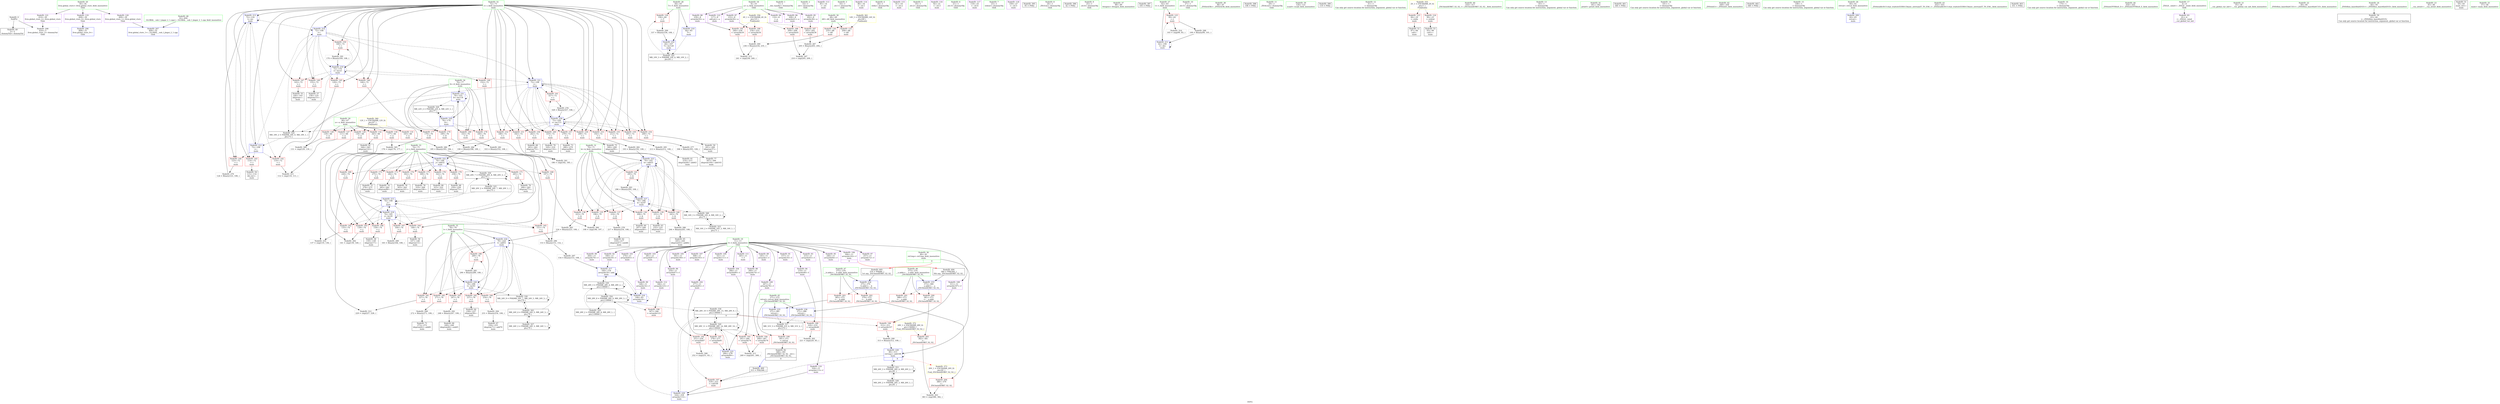 digraph "SVFG" {
	label="SVFG";

	Node0x563e8e8d1a20 [shape=record,color=grey,label="{NodeID: 0\nNullPtr}"];
	Node0x563e8e8d1a20 -> Node0x563e8e8f8bf0[style=solid];
	Node0x563e8e8d1a20 -> Node0x563e8e8fbfe0[style=solid];
	Node0x563e8e9230e0 [shape=record,color=yellow,style=double,label="{NodeID: 360\n12V_1 = ENCHI(MR_12V_0)\npts\{67 \}\nFun[main]}"];
	Node0x563e8e9230e0 -> Node0x563e8e8fdc60[style=dashed];
	Node0x563e8e9230e0 -> Node0x563e8e8fdd30[style=dashed];
	Node0x563e8e9230e0 -> Node0x563e8e8fde00[style=dashed];
	Node0x563e8e9230e0 -> Node0x563e8e8fded0[style=dashed];
	Node0x563e8e9230e0 -> Node0x563e8e8fdfa0[style=dashed];
	Node0x563e8e9230e0 -> Node0x563e8e8fe070[style=dashed];
	Node0x563e8e9079f0 [shape=record,color=grey,label="{NodeID: 277\n306 = Binary(305, 108, )\n}"];
	Node0x563e8e9079f0 -> Node0x563e8e8fa310[style=solid];
	Node0x563e8e8fb420 [shape=record,color=red,label="{NodeID: 194\n268\<--267\n\<--arrayidx78\nmain\n}"];
	Node0x563e8e8fb420 -> Node0x563e8e90acf0[style=solid];
	Node0x563e8e8f8700 [shape=record,color=purple,label="{NodeID: 111\n345\<--11\n\<--f\nmain\n}"];
	Node0x563e8e8f6910 [shape=record,color=green,label="{NodeID: 28\n64\<--65\nT\<--T_field_insensitive\nmain\n}"];
	Node0x563e8e8f6910 -> Node0x563e8e8fdb90[style=solid];
	Node0x563e8e8f6910 -> Node0x563e8e8fc1b0[style=solid];
	Node0x563e8e8f6910 -> Node0x563e8e905260[style=solid];
	Node0x563e8e90a3f0 [shape=record,color=grey,label="{NodeID: 305\n178 = cmp(176, 177, )\n}"];
	Node0x563e8e8fcb70 [shape=record,color=blue,label="{NodeID: 222\n74\<--190\nj\<--add32\nmain\n}"];
	Node0x563e8e8fcb70 -> Node0x563e8e8ffdb0[style=dashed];
	Node0x563e8e8fcb70 -> Node0x563e8e8ffe80[style=dashed];
	Node0x563e8e8fcb70 -> Node0x563e8e8fff50[style=dashed];
	Node0x563e8e8fcb70 -> Node0x563e8e900020[style=dashed];
	Node0x563e8e8fcb70 -> Node0x563e8e9000f0[style=dashed];
	Node0x563e8e8fcb70 -> Node0x563e8e9001c0[style=dashed];
	Node0x563e8e8fcb70 -> Node0x563e8e900290[style=dashed];
	Node0x563e8e8fcb70 -> Node0x563e8e900360[style=dashed];
	Node0x563e8e8fcb70 -> Node0x563e8e900430[style=dashed];
	Node0x563e8e8fcb70 -> Node0x563e8e8fcb70[style=dashed];
	Node0x563e8e8fcb70 -> Node0x563e8e920940[style=dashed];
	Node0x563e8e8fe620 [shape=record,color=red,label="{NodeID: 139\n231\<--70\n\<--k\nmain\n}"];
	Node0x563e8e8fe620 -> Node0x563e8e8f97b0[style=solid];
	Node0x563e8e8f9200 [shape=record,color=black,label="{NodeID: 56\n147\<--146\nidxprom13\<--\nmain\n}"];
	Node0x563e8e8ffce0 [shape=record,color=red,label="{NodeID: 167\n164\<--74\n\<--j\nmain\n}"];
	Node0x563e8e8ffce0 -> Node0x563e8e908bf0[style=solid];
	Node0x563e8e8fa8c0 [shape=record,color=purple,label="{NodeID: 84\n116\<--8\n\<--a\nmain\n}"];
	Node0x563e8e8d6910 [shape=record,color=green,label="{NodeID: 1\n7\<--1\n__dso_handle\<--dummyObj\nGlob }"];
	Node0x563e8e9231c0 [shape=record,color=yellow,style=double,label="{NodeID: 361\n14V_1 = ENCHI(MR_14V_0)\npts\{69 \}\nFun[main]}"];
	Node0x563e8e9231c0 -> Node0x563e8e8fe140[style=dashed];
	Node0x563e8e9231c0 -> Node0x563e8e8fe210[style=dashed];
	Node0x563e8e907b70 [shape=record,color=grey,label="{NodeID: 278\n217 = Binary(216, 108, )\n}"];
	Node0x563e8e907b70 -> Node0x563e8e8f96e0[style=solid];
	Node0x563e8e8fb4f0 [shape=record,color=red,label="{NodeID: 195\n278\<--277\n\<--arrayidx85\nmain\n}"];
	Node0x563e8e8fb4f0 -> Node0x563e8e8fcde0[style=solid];
	Node0x563e8e8f87d0 [shape=record,color=purple,label="{NodeID: 112\n346\<--11\narrayidx123\<--f\nmain\n}"];
	Node0x563e8e8f87d0 -> Node0x563e8e8fb760[style=solid];
	Node0x563e8e8f69e0 [shape=record,color=green,label="{NodeID: 29\n66\<--67\nn\<--n_field_insensitive\nmain\n}"];
	Node0x563e8e8f69e0 -> Node0x563e8e8fdc60[style=solid];
	Node0x563e8e8f69e0 -> Node0x563e8e8fdd30[style=solid];
	Node0x563e8e8f69e0 -> Node0x563e8e8fde00[style=solid];
	Node0x563e8e8f69e0 -> Node0x563e8e8fded0[style=solid];
	Node0x563e8e8f69e0 -> Node0x563e8e8fdfa0[style=solid];
	Node0x563e8e8f69e0 -> Node0x563e8e8fe070[style=solid];
	Node0x563e8e90a570 [shape=record,color=grey,label="{NodeID: 306\n198 = cmp(196, 197, )\n}"];
	Node0x563e8e8fcc40 [shape=record,color=blue,label="{NodeID: 223\n70\<--193\nk\<--add33\nmain\n}"];
	Node0x563e8e8fcc40 -> Node0x563e8e8fe2e0[style=dashed];
	Node0x563e8e8fcc40 -> Node0x563e8e8fe3b0[style=dashed];
	Node0x563e8e8fcc40 -> Node0x563e8e8fe480[style=dashed];
	Node0x563e8e8fcc40 -> Node0x563e8e8fe550[style=dashed];
	Node0x563e8e8fcc40 -> Node0x563e8e8fe620[style=dashed];
	Node0x563e8e8fcc40 -> Node0x563e8e8fe6f0[style=dashed];
	Node0x563e8e8fcc40 -> Node0x563e8e8fe7c0[style=dashed];
	Node0x563e8e8fcc40 -> Node0x563e8e8fcc40[style=dashed];
	Node0x563e8e8fcc40 -> Node0x563e8e8fcf80[style=dashed];
	Node0x563e8e8fcc40 -> Node0x563e8e91ff40[style=dashed];
	Node0x563e8e8fe6f0 [shape=record,color=red,label="{NodeID: 140\n243\<--70\n\<--k\nmain\n}"];
	Node0x563e8e8fe6f0 -> Node0x563e8e908770[style=solid];
	Node0x563e8e8f92d0 [shape=record,color=black,label="{NodeID: 57\n156\<--155\nidxprom15\<--\nmain\n}"];
	Node0x563e8e91b540 [shape=record,color=black,label="{NodeID: 334\nMR_28V_10 = PHI(MR_28V_15, MR_28V_9, )\npts\{130000 \}\n|{|<s6>9}}"];
	Node0x563e8e91b540 -> Node0x563e8e900ec0[style=dashed];
	Node0x563e8e91b540 -> Node0x563e8e8fb5c0[style=dashed];
	Node0x563e8e91b540 -> Node0x563e8e8fb690[style=dashed];
	Node0x563e8e91b540 -> Node0x563e8e8fd120[style=dashed];
	Node0x563e8e91b540 -> Node0x563e8e916f40[style=dashed];
	Node0x563e8e91b540 -> Node0x563e8e91b540[style=dashed];
	Node0x563e8e91b540:s6 -> Node0x563e8e923b90[style=dashed,color=red];
	Node0x563e8e8ffdb0 [shape=record,color=red,label="{NodeID: 168\n197\<--74\n\<--j\nmain\n}"];
	Node0x563e8e8ffdb0 -> Node0x563e8e90a570[style=solid];
	Node0x563e8e8fa990 [shape=record,color=purple,label="{NodeID: 85\n202\<--8\narrayidx38\<--a\nmain\n}"];
	Node0x563e8e8fa990 -> Node0x563e8e900d20[style=solid];
	Node0x563e8e8d7ac0 [shape=record,color=green,label="{NodeID: 2\n14\<--1\n.str\<--dummyObj\nGlob }"];
	Node0x563e8e907cf0 [shape=record,color=grey,label="{NodeID: 279\n124 = Binary(123, 108, )\n}"];
	Node0x563e8e907cf0 -> Node0x563e8e8fc420[style=solid];
	Node0x563e8e8fb5c0 [shape=record,color=red,label="{NodeID: 196\n312\<--311\n\<--arrayidx107\nmain\n}"];
	Node0x563e8e8fb5c0 -> Node0x563e8e908d70[style=solid];
	Node0x563e8e8f88a0 [shape=record,color=purple,label="{NodeID: 113\n85\<--14\n\<--.str\nmain\n}"];
	Node0x563e8e8f6ab0 [shape=record,color=green,label="{NodeID: 30\n68\<--69\ndif\<--dif_field_insensitive\nmain\n}"];
	Node0x563e8e8f6ab0 -> Node0x563e8e8fe140[style=solid];
	Node0x563e8e8f6ab0 -> Node0x563e8e8fe210[style=solid];
	Node0x563e8e90a6f0 [shape=record,color=grey,label="{NodeID: 307\n210 = cmp(205, 209, )\n}"];
	Node0x563e8e8fcd10 [shape=record,color=blue,label="{NodeID: 224\n78\<--224\nl\<--add51\nmain\n}"];
	Node0x563e8e8fcd10 -> Node0x563e8e900840[style=dashed];
	Node0x563e8e8fcd10 -> Node0x563e8e900910[style=dashed];
	Node0x563e8e8fcd10 -> Node0x563e8e9009e0[style=dashed];
	Node0x563e8e8fcd10 -> Node0x563e8e900ab0[style=dashed];
	Node0x563e8e8fcd10 -> Node0x563e8e900b80[style=dashed];
	Node0x563e8e8fcd10 -> Node0x563e8e900c50[style=dashed];
	Node0x563e8e8fcd10 -> Node0x563e8e8fceb0[style=dashed];
	Node0x563e8e8fcd10 -> Node0x563e8e91a140[style=dashed];
	Node0x563e8e8fe7c0 [shape=record,color=red,label="{NodeID: 141\n295\<--70\n\<--k\nmain\n}"];
	Node0x563e8e8fe7c0 -> Node0x563e8e9091f0[style=solid];
	Node0x563e8e8f93a0 [shape=record,color=black,label="{NodeID: 58\n159\<--158\nidxprom17\<--\nmain\n}"];
	Node0x563e8e8ffe80 [shape=record,color=red,label="{NodeID: 169\n228\<--74\n\<--j\nmain\n}"];
	Node0x563e8e8ffe80 -> Node0x563e8e90ae70[style=solid];
	Node0x563e8e8faa60 [shape=record,color=purple,label="{NodeID: 86\n208\<--8\narrayidx41\<--a\nmain\n}"];
	Node0x563e8e8faa60 -> Node0x563e8e900df0[style=solid];
	Node0x563e8e8d57c0 [shape=record,color=green,label="{NodeID: 3\n16\<--1\n.str.1\<--dummyObj\nGlob }"];
	Node0x563e8e907e70 [shape=record,color=grey,label="{NodeID: 280\n185 = Binary(183, 184, )\n}"];
	Node0x563e8e907e70 -> Node0x563e8e909df0[style=solid];
	Node0x563e8e8fb690 [shape=record,color=red,label="{NodeID: 197\n318\<--315\n\<--call109\nmain\n}"];
	Node0x563e8e8fb690 -> Node0x563e8e8fd120[style=solid];
	Node0x563e8e8f8970 [shape=record,color=purple,label="{NodeID: 114\n86\<--16\n\<--.str.1\nmain\n}"];
	Node0x563e8e8f6b80 [shape=record,color=green,label="{NodeID: 31\n70\<--71\nk\<--k_field_insensitive\nmain\n}"];
	Node0x563e8e8f6b80 -> Node0x563e8e8fe2e0[style=solid];
	Node0x563e8e8f6b80 -> Node0x563e8e8fe3b0[style=solid];
	Node0x563e8e8f6b80 -> Node0x563e8e8fe480[style=solid];
	Node0x563e8e8f6b80 -> Node0x563e8e8fe550[style=solid];
	Node0x563e8e8f6b80 -> Node0x563e8e8fe620[style=solid];
	Node0x563e8e8f6b80 -> Node0x563e8e8fe6f0[style=solid];
	Node0x563e8e8f6b80 -> Node0x563e8e8fe7c0[style=solid];
	Node0x563e8e8f6b80 -> Node0x563e8e8fcc40[style=solid];
	Node0x563e8e8f6b80 -> Node0x563e8e8fcf80[style=solid];
	Node0x563e8e90a870 [shape=record,color=grey,label="{NodeID: 308\n252 = cmp(251, 83, )\n}"];
	Node0x563e8e8fcde0 [shape=record,color=blue,label="{NodeID: 225\n284\<--278\narrayidx89\<--\nmain\n}"];
	Node0x563e8e8fcde0 -> Node0x563e8e916f40[style=dashed];
	Node0x563e8e8fe890 [shape=record,color=red,label="{NodeID: 142\n110\<--72\n\<--i\nmain\n}"];
	Node0x563e8e8fe890 -> Node0x563e8e90b2f0[style=solid];
	Node0x563e8e8f9470 [shape=record,color=black,label="{NodeID: 59\n201\<--200\nidxprom37\<--\nmain\n}"];
	Node0x563e8e8fff50 [shape=record,color=red,label="{NodeID: 170\n258\<--74\n\<--j\nmain\n}"];
	Node0x563e8e8fff50 -> Node0x563e8e8f9bc0[style=solid];
	Node0x563e8e8fab30 [shape=record,color=purple,label="{NodeID: 87\n233\<--8\narrayidx56\<--a\nmain\n}"];
	Node0x563e8e8fab30 -> Node0x563e8e900f90[style=solid];
	Node0x563e8e8d6ea0 [shape=record,color=green,label="{NodeID: 4\n18\<--1\nstdin\<--dummyObj\nGlob }"];
	Node0x563e8e907ff0 [shape=record,color=grey,label="{NodeID: 281\n333 = Binary(332, 108, )\n}"];
	Node0x563e8e907ff0 -> Node0x563e8e905190[style=solid];
	Node0x563e8e8fb760 [shape=record,color=red,label="{NodeID: 198\n347\<--346\n\<--arrayidx123\nmain\n}"];
	Node0x563e8e8f8a40 [shape=record,color=purple,label="{NodeID: 115\n91\<--19\n\<--.str.2\nmain\n}"];
	Node0x563e8e8f6c50 [shape=record,color=green,label="{NodeID: 32\n72\<--73\ni\<--i_field_insensitive\nmain\n}"];
	Node0x563e8e8f6c50 -> Node0x563e8e8fe890[style=solid];
	Node0x563e8e8f6c50 -> Node0x563e8e8fe960[style=solid];
	Node0x563e8e8f6c50 -> Node0x563e8e8fea30[style=solid];
	Node0x563e8e8f6c50 -> Node0x563e8e8feb00[style=solid];
	Node0x563e8e8f6c50 -> Node0x563e8e8febd0[style=solid];
	Node0x563e8e8f6c50 -> Node0x563e8e8feca0[style=solid];
	Node0x563e8e8f6c50 -> Node0x563e8e8fed70[style=solid];
	Node0x563e8e8f6c50 -> Node0x563e8e8fee40[style=solid];
	Node0x563e8e8f6c50 -> Node0x563e8e8fef10[style=solid];
	Node0x563e8e8f6c50 -> Node0x563e8e8fefe0[style=solid];
	Node0x563e8e8f6c50 -> Node0x563e8e8ff0b0[style=solid];
	Node0x563e8e8f6c50 -> Node0x563e8e8ff180[style=solid];
	Node0x563e8e8f6c50 -> Node0x563e8e8ff250[style=solid];
	Node0x563e8e8f6c50 -> Node0x563e8e8ff320[style=solid];
	Node0x563e8e8f6c50 -> Node0x563e8e8ff3f0[style=solid];
	Node0x563e8e8f6c50 -> Node0x563e8e8ff4c0[style=solid];
	Node0x563e8e8f6c50 -> Node0x563e8e8ff590[style=solid];
	Node0x563e8e8f6c50 -> Node0x563e8e8ff660[style=solid];
	Node0x563e8e8f6c50 -> Node0x563e8e8ff730[style=solid];
	Node0x563e8e8f6c50 -> Node0x563e8e8ff800[style=solid];
	Node0x563e8e8f6c50 -> Node0x563e8e8fc350[style=solid];
	Node0x563e8e8f6c50 -> Node0x563e8e8fc420[style=solid];
	Node0x563e8e8f6c50 -> Node0x563e8e8fc4f0[style=solid];
	Node0x563e8e8f6c50 -> Node0x563e8e8fc900[style=solid];
	Node0x563e8e8f6c50 -> Node0x563e8e8fcaa0[style=solid];
	Node0x563e8e8f6c50 -> Node0x563e8e8fd1f0[style=solid];
	Node0x563e8e90a9f0 [shape=record,color=grey,label="{NodeID: 309\n131 = cmp(129, 130, )\n}"];
	Node0x563e8e8fceb0 [shape=record,color=blue,label="{NodeID: 226\n78\<--290\nl\<--inc93\nmain\n}"];
	Node0x563e8e8fceb0 -> Node0x563e8e900840[style=dashed];
	Node0x563e8e8fceb0 -> Node0x563e8e900910[style=dashed];
	Node0x563e8e8fceb0 -> Node0x563e8e9009e0[style=dashed];
	Node0x563e8e8fceb0 -> Node0x563e8e900ab0[style=dashed];
	Node0x563e8e8fceb0 -> Node0x563e8e900b80[style=dashed];
	Node0x563e8e8fceb0 -> Node0x563e8e900c50[style=dashed];
	Node0x563e8e8fceb0 -> Node0x563e8e8fceb0[style=dashed];
	Node0x563e8e8fceb0 -> Node0x563e8e91a140[style=dashed];
	Node0x563e8e8fe960 [shape=record,color=red,label="{NodeID: 143\n114\<--72\n\<--i\nmain\n}"];
	Node0x563e8e8fe960 -> Node0x563e8e8f9060[style=solid];
	Node0x563e8e8f9540 [shape=record,color=black,label="{NodeID: 60\n207\<--206\nidxprom40\<--\nmain\n}"];
	Node0x563e8e900020 [shape=record,color=red,label="{NodeID: 171\n265\<--74\n\<--j\nmain\n}"];
	Node0x563e8e900020 -> Node0x563e8e8f9d60[style=solid];
	Node0x563e8e8fac00 [shape=record,color=purple,label="{NodeID: 88\n239\<--8\narrayidx59\<--a\nmain\n}"];
	Node0x563e8e8fac00 -> Node0x563e8e901060[style=solid];
	Node0x563e8e8d6f30 [shape=record,color=green,label="{NodeID: 5\n19\<--1\n.str.2\<--dummyObj\nGlob }"];
	Node0x563e8e908170 [shape=record,color=grey,label="{NodeID: 282\n193 = Binary(192, 108, )\n}"];
	Node0x563e8e908170 -> Node0x563e8e8fcc40[style=solid];
	Node0x563e8e8fb830 [shape=record,color=red,label="{NodeID: 199\n391\<--371\n\<--retval\n_ZSt3minIiERKT_S2_S2_\n}"];
	Node0x563e8e8fb830 -> Node0x563e8e8fa720[style=solid];
	Node0x563e8e8fd2e0 [shape=record,color=purple,label="{NodeID: 116\n92\<--21\n\<--.str.3\nmain\n}"];
	Node0x563e8e8f6d20 [shape=record,color=green,label="{NodeID: 33\n74\<--75\nj\<--j_field_insensitive\nmain\n}"];
	Node0x563e8e8f6d20 -> Node0x563e8e8ff8d0[style=solid];
	Node0x563e8e8f6d20 -> Node0x563e8e8ff9a0[style=solid];
	Node0x563e8e8f6d20 -> Node0x563e8e8ffa70[style=solid];
	Node0x563e8e8f6d20 -> Node0x563e8e8ffb40[style=solid];
	Node0x563e8e8f6d20 -> Node0x563e8e8ffc10[style=solid];
	Node0x563e8e8f6d20 -> Node0x563e8e8ffce0[style=solid];
	Node0x563e8e8f6d20 -> Node0x563e8e8ffdb0[style=solid];
	Node0x563e8e8f6d20 -> Node0x563e8e8ffe80[style=solid];
	Node0x563e8e8f6d20 -> Node0x563e8e8fff50[style=solid];
	Node0x563e8e8f6d20 -> Node0x563e8e900020[style=solid];
	Node0x563e8e8f6d20 -> Node0x563e8e9000f0[style=solid];
	Node0x563e8e8f6d20 -> Node0x563e8e9001c0[style=solid];
	Node0x563e8e8f6d20 -> Node0x563e8e900290[style=solid];
	Node0x563e8e8f6d20 -> Node0x563e8e900360[style=solid];
	Node0x563e8e8f6d20 -> Node0x563e8e900430[style=solid];
	Node0x563e8e8f6d20 -> Node0x563e8e8fc5c0[style=solid];
	Node0x563e8e8f6d20 -> Node0x563e8e8fc830[style=solid];
	Node0x563e8e8f6d20 -> Node0x563e8e8fcb70[style=solid];
	Node0x563e8e90ab70 [shape=record,color=grey,label="{NodeID: 310\n137 = cmp(135, 136, )\n}"];
	Node0x563e8e8fcf80 [shape=record,color=blue,label="{NodeID: 227\n70\<--296\nk\<--inc97\nmain\n}"];
	Node0x563e8e8fcf80 -> Node0x563e8e8fe2e0[style=dashed];
	Node0x563e8e8fcf80 -> Node0x563e8e8fe3b0[style=dashed];
	Node0x563e8e8fcf80 -> Node0x563e8e8fe480[style=dashed];
	Node0x563e8e8fcf80 -> Node0x563e8e8fe550[style=dashed];
	Node0x563e8e8fcf80 -> Node0x563e8e8fe620[style=dashed];
	Node0x563e8e8fcf80 -> Node0x563e8e8fe6f0[style=dashed];
	Node0x563e8e8fcf80 -> Node0x563e8e8fe7c0[style=dashed];
	Node0x563e8e8fcf80 -> Node0x563e8e8fcc40[style=dashed];
	Node0x563e8e8fcf80 -> Node0x563e8e8fcf80[style=dashed];
	Node0x563e8e8fcf80 -> Node0x563e8e91ff40[style=dashed];
	Node0x563e8e8fea30 [shape=record,color=red,label="{NodeID: 144\n123\<--72\n\<--i\nmain\n}"];
	Node0x563e8e8fea30 -> Node0x563e8e907cf0[style=solid];
	Node0x563e8e8f9610 [shape=record,color=black,label="{NodeID: 61\n214\<--213\nidxprom44\<--add43\nmain\n}"];
	Node0x563e8e9000f0 [shape=record,color=red,label="{NodeID: 172\n275\<--74\n\<--j\nmain\n}"];
	Node0x563e8e9000f0 -> Node0x563e8e8f9f00[style=solid];
	Node0x563e8e8facd0 [shape=record,color=purple,label="{NodeID: 89\n145\<--11\narrayidx\<--f\nmain\n}"];
	Node0x563e8e8d6fc0 [shape=record,color=green,label="{NodeID: 6\n21\<--1\n.str.3\<--dummyObj\nGlob }"];
	Node0x563e8e9082f0 [shape=record,color=grey,label="{NodeID: 283\n224 = Binary(223, 108, )\n}"];
	Node0x563e8e9082f0 -> Node0x563e8e8fcd10[style=solid];
	Node0x563e8e8fb900 [shape=record,color=red,label="{NodeID: 200\n381\<--373\n\<--__a.addr\n_ZSt3minIiERKT_S2_S2_\n}"];
	Node0x563e8e8fb900 -> Node0x563e8e8fbd10[style=solid];
	Node0x563e8e8fd3b0 [shape=record,color=purple,label="{NodeID: 117\n118\<--25\n\<--.str.4\nmain\n}"];
	Node0x563e8e8f6df0 [shape=record,color=green,label="{NodeID: 34\n76\<--77\nll\<--ll_field_insensitive\nmain\n}"];
	Node0x563e8e8f6df0 -> Node0x563e8e900500[style=solid];
	Node0x563e8e8f6df0 -> Node0x563e8e9005d0[style=solid];
	Node0x563e8e8f6df0 -> Node0x563e8e9006a0[style=solid];
	Node0x563e8e8f6df0 -> Node0x563e8e900770[style=solid];
	Node0x563e8e8f6df0 -> Node0x563e8e8fc9d0[style=solid];
	Node0x563e8e8f6df0 -> Node0x563e8e905190[style=solid];
	Node0x563e8e90acf0 [shape=record,color=grey,label="{NodeID: 311\n269 = cmp(261, 268, )\n}"];
	Node0x563e8e8fd050 [shape=record,color=blue,label="{NodeID: 228\n80\<--313\nref.tmp\<--add108\nmain\n|{|<s3>9}}"];
	Node0x563e8e8fd050 -> Node0x563e8e8fb690[style=dashed];
	Node0x563e8e8fd050 -> Node0x563e8e8fd050[style=dashed];
	Node0x563e8e8fd050 -> Node0x563e8e921840[style=dashed];
	Node0x563e8e8fd050:s3 -> Node0x563e8e923c70[style=dashed,color=red];
	Node0x563e8e8feb00 [shape=record,color=red,label="{NodeID: 145\n129\<--72\n\<--i\nmain\n}"];
	Node0x563e8e8feb00 -> Node0x563e8e90a9f0[style=solid];
	Node0x563e8e8f96e0 [shape=record,color=black,label="{NodeID: 62\n218\<--217\nidxprom47\<--sub46\nmain\n}"];
	Node0x563e8e91d240 [shape=record,color=black,label="{NodeID: 339\nMR_28V_3 = PHI(MR_28V_4, MR_28V_2, )\npts\{130000 \}\n}"];
	Node0x563e8e91d240 -> Node0x563e8e8fc690[style=dashed];
	Node0x563e8e91d240 -> Node0x563e8e8fc760[style=dashed];
	Node0x563e8e91d240 -> Node0x563e8e91d240[style=dashed];
	Node0x563e8e91d240 -> Node0x563e8e921d40[style=dashed];
	Node0x563e8e9001c0 [shape=record,color=red,label="{NodeID: 173\n282\<--74\n\<--j\nmain\n}"];
	Node0x563e8e9001c0 -> Node0x563e8e8fa0a0[style=solid];
	Node0x563e8e8fada0 [shape=record,color=purple,label="{NodeID: 90\n148\<--11\narrayidx14\<--f\nmain\n}"];
	Node0x563e8e8fada0 -> Node0x563e8e8fc690[style=solid];
	Node0x563e8e8d53a0 [shape=record,color=green,label="{NodeID: 7\n23\<--1\nstdout\<--dummyObj\nGlob }"];
	Node0x563e8e908470 [shape=record,color=grey,label="{NodeID: 284\n190 = Binary(188, 189, )\n}"];
	Node0x563e8e908470 -> Node0x563e8e8fcb70[style=solid];
	Node0x563e8e8fb9d0 [shape=record,color=red,label="{NodeID: 201\n388\<--373\n\<--__a.addr\n_ZSt3minIiERKT_S2_S2_\n}"];
	Node0x563e8e8fb9d0 -> Node0x563e8e9055a0[style=solid];
	Node0x563e8e8fd480 [shape=record,color=purple,label="{NodeID: 118\n339\<--27\n\<--.str.5\nmain\n}"];
	Node0x563e8e8f6ec0 [shape=record,color=green,label="{NodeID: 35\n78\<--79\nl\<--l_field_insensitive\nmain\n}"];
	Node0x563e8e8f6ec0 -> Node0x563e8e900840[style=solid];
	Node0x563e8e8f6ec0 -> Node0x563e8e900910[style=solid];
	Node0x563e8e8f6ec0 -> Node0x563e8e9009e0[style=solid];
	Node0x563e8e8f6ec0 -> Node0x563e8e900ab0[style=solid];
	Node0x563e8e8f6ec0 -> Node0x563e8e900b80[style=solid];
	Node0x563e8e8f6ec0 -> Node0x563e8e900c50[style=solid];
	Node0x563e8e8f6ec0 -> Node0x563e8e8fcd10[style=solid];
	Node0x563e8e8f6ec0 -> Node0x563e8e8fceb0[style=solid];
	Node0x563e8e567a60 [shape=record,color=black,label="{NodeID: 395\n95 = PHI()\n}"];
	Node0x563e8e90ae70 [shape=record,color=grey,label="{NodeID: 312\n229 = cmp(227, 228, )\n}"];
	Node0x563e8e8fd120 [shape=record,color=blue,label="{NodeID: 229\n324\<--318\narrayidx113\<--\nmain\n}"];
	Node0x563e8e8fd120 -> Node0x563e8e91b540[style=dashed];
	Node0x563e8e8fd120 -> Node0x563e8e921d40[style=dashed];
	Node0x563e8e8febd0 [shape=record,color=red,label="{NodeID: 146\n140\<--72\n\<--i\nmain\n}"];
	Node0x563e8e8febd0 -> Node0x563e8e90a270[style=solid];
	Node0x563e8e8f97b0 [shape=record,color=black,label="{NodeID: 63\n232\<--231\nidxprom55\<--\nmain\n}"];
	Node0x563e8e900290 [shape=record,color=red,label="{NodeID: 174\n302\<--74\n\<--j\nmain\n}"];
	Node0x563e8e900290 -> Node0x563e8e8fa240[style=solid];
	Node0x563e8e8fae70 [shape=record,color=purple,label="{NodeID: 91\n157\<--11\narrayidx16\<--f\nmain\n}"];
	Node0x563e8e8d5430 [shape=record,color=green,label="{NodeID: 8\n24\<--1\n_ZSt3cin\<--dummyObj\nGlob }"];
	Node0x563e8e9085f0 [shape=record,color=grey,label="{NodeID: 285\n290 = Binary(289, 108, )\n}"];
	Node0x563e8e9085f0 -> Node0x563e8e8fceb0[style=solid];
	Node0x563e8e8fbaa0 [shape=record,color=red,label="{NodeID: 202\n379\<--375\n\<--__b.addr\n_ZSt3minIiERKT_S2_S2_\n}"];
	Node0x563e8e8fbaa0 -> Node0x563e8e8fbc40[style=solid];
	Node0x563e8e8fd550 [shape=record,color=purple,label="{NodeID: 119\n408\<--30\nllvm.global_ctors_0\<--llvm.global_ctors\nGlob }"];
	Node0x563e8e8fd550 -> Node0x563e8e8fbde0[style=solid];
	Node0x563e8e8f6f90 [shape=record,color=green,label="{NodeID: 36\n80\<--81\nref.tmp\<--ref.tmp_field_insensitive\nmain\n|{|<s1>9}}"];
	Node0x563e8e8f6f90 -> Node0x563e8e8fd050[style=solid];
	Node0x563e8e8f6f90:s1 -> Node0x563e8e9381c0[style=solid,color=red];
	Node0x563e8e9377d0 [shape=record,color=black,label="{NodeID: 396\n42 = PHI()\n}"];
	Node0x563e8e90aff0 [shape=record,color=grey,label="{NodeID: 313\n241 = cmp(236, 240, )\n}"];
	Node0x563e8e8fd1f0 [shape=record,color=blue,label="{NodeID: 230\n72\<--328\ni\<--inc115\nmain\n}"];
	Node0x563e8e8fd1f0 -> Node0x563e8e8fefe0[style=dashed];
	Node0x563e8e8fd1f0 -> Node0x563e8e8ff0b0[style=dashed];
	Node0x563e8e8fd1f0 -> Node0x563e8e8ff180[style=dashed];
	Node0x563e8e8fd1f0 -> Node0x563e8e8ff250[style=dashed];
	Node0x563e8e8fd1f0 -> Node0x563e8e8ff320[style=dashed];
	Node0x563e8e8fd1f0 -> Node0x563e8e8ff3f0[style=dashed];
	Node0x563e8e8fd1f0 -> Node0x563e8e8ff4c0[style=dashed];
	Node0x563e8e8fd1f0 -> Node0x563e8e8ff590[style=dashed];
	Node0x563e8e8fd1f0 -> Node0x563e8e8ff660[style=dashed];
	Node0x563e8e8fd1f0 -> Node0x563e8e8ff730[style=dashed];
	Node0x563e8e8fd1f0 -> Node0x563e8e8ff800[style=dashed];
	Node0x563e8e8fd1f0 -> Node0x563e8e8fcaa0[style=dashed];
	Node0x563e8e8fd1f0 -> Node0x563e8e8fd1f0[style=dashed];
	Node0x563e8e8fd1f0 -> Node0x563e8e918340[style=dashed];
	Node0x563e8e8feca0 [shape=record,color=red,label="{NodeID: 147\n143\<--72\n\<--i\nmain\n}"];
	Node0x563e8e8feca0 -> Node0x563e8e8f9130[style=solid];
	Node0x563e8e8f9880 [shape=record,color=black,label="{NodeID: 64\n238\<--237\nidxprom58\<--\nmain\n}"];
	Node0x563e8e900360 [shape=record,color=red,label="{NodeID: 175\n309\<--74\n\<--j\nmain\n}"];
	Node0x563e8e900360 -> Node0x563e8e8fa3e0[style=solid];
	Node0x563e8e8faf40 [shape=record,color=purple,label="{NodeID: 92\n160\<--11\narrayidx18\<--f\nmain\n}"];
	Node0x563e8e8faf40 -> Node0x563e8e8fc760[style=solid];
	Node0x563e8e8d54c0 [shape=record,color=green,label="{NodeID: 9\n25\<--1\n.str.4\<--dummyObj\nGlob }"];
	Node0x563e8e908770 [shape=record,color=grey,label="{NodeID: 286\n244 = Binary(243, 108, )\n}"];
	Node0x563e8e908770 -> Node0x563e8e8f9950[style=solid];
	Node0x563e8e8fbb70 [shape=record,color=red,label="{NodeID: 203\n385\<--375\n\<--__b.addr\n_ZSt3minIiERKT_S2_S2_\n}"];
	Node0x563e8e8fbb70 -> Node0x563e8e9054d0[style=solid];
	Node0x563e8e8fd650 [shape=record,color=purple,label="{NodeID: 120\n409\<--30\nllvm.global_ctors_1\<--llvm.global_ctors\nGlob }"];
	Node0x563e8e8fd650 -> Node0x563e8e8fbee0[style=solid];
	Node0x563e8e8f7060 [shape=record,color=green,label="{NodeID: 37\n88\<--89\nfreopen\<--freopen_field_insensitive\n}"];
	Node0x563e8e9378d0 [shape=record,color=black,label="{NodeID: 397\n105 = PHI()\n}"];
	Node0x563e8e90b170 [shape=record,color=grey,label="{NodeID: 314\n103 = cmp(99, 83, )\n}"];
	Node0x563e8e905190 [shape=record,color=blue,label="{NodeID: 231\n76\<--333\nll\<--inc118\nmain\n}"];
	Node0x563e8e905190 -> Node0x563e8e900500[style=dashed];
	Node0x563e8e905190 -> Node0x563e8e9005d0[style=dashed];
	Node0x563e8e905190 -> Node0x563e8e9006a0[style=dashed];
	Node0x563e8e905190 -> Node0x563e8e900770[style=dashed];
	Node0x563e8e905190 -> Node0x563e8e905190[style=dashed];
	Node0x563e8e905190 -> Node0x563e8e918d40[style=dashed];
	Node0x563e8e8fed70 [shape=record,color=red,label="{NodeID: 148\n152\<--72\n\<--i\nmain\n}"];
	Node0x563e8e8fed70 -> Node0x563e8e909670[style=solid];
	Node0x563e8e8f9950 [shape=record,color=black,label="{NodeID: 65\n245\<--244\nidxprom63\<--add62\nmain\n}"];
	Node0x563e8e900430 [shape=record,color=red,label="{NodeID: 176\n322\<--74\n\<--j\nmain\n}"];
	Node0x563e8e900430 -> Node0x563e8e8fa580[style=solid];
	Node0x563e8e8fb010 [shape=record,color=purple,label="{NodeID: 93\n215\<--11\narrayidx45\<--f\nmain\n}"];
	Node0x563e8e8d5550 [shape=record,color=green,label="{NodeID: 10\n27\<--1\n.str.5\<--dummyObj\nGlob }"];
	Node0x563e8e9088f0 [shape=record,color=grey,label="{NodeID: 287\n205 = Binary(203, 204, )\n}"];
	Node0x563e8e9088f0 -> Node0x563e8e90a6f0[style=solid];
	Node0x563e8e8fbc40 [shape=record,color=red,label="{NodeID: 204\n380\<--379\n\<--\n_ZSt3minIiERKT_S2_S2_\n}"];
	Node0x563e8e8fbc40 -> Node0x563e8e90a0f0[style=solid];
	Node0x563e8e8fd750 [shape=record,color=purple,label="{NodeID: 121\n410\<--30\nllvm.global_ctors_2\<--llvm.global_ctors\nGlob }"];
	Node0x563e8e8fd750 -> Node0x563e8e8fbfe0[style=solid];
	Node0x563e8e8f7160 [shape=record,color=green,label="{NodeID: 38\n96\<--97\n_ZNSirsERi\<--_ZNSirsERi_field_insensitive\n}"];
	Node0x563e8e937a30 [shape=record,color=black,label="{NodeID: 398\n106 = PHI()\n}"];
	Node0x563e8e90b2f0 [shape=record,color=grey,label="{NodeID: 315\n112 = cmp(110, 111, )\n}"];
	Node0x563e8e905260 [shape=record,color=blue,label="{NodeID: 232\n64\<--337\nT\<--inc120\nmain\n}"];
	Node0x563e8e905260 -> Node0x563e8e917940[style=dashed];
	Node0x563e8e8fee40 [shape=record,color=red,label="{NodeID: 149\n155\<--72\n\<--i\nmain\n}"];
	Node0x563e8e8fee40 -> Node0x563e8e8f92d0[style=solid];
	Node0x563e8e8f9a20 [shape=record,color=black,label="{NodeID: 66\n249\<--248\nidxprom66\<--sub65\nmain\n}"];
	Node0x563e8e91e640 [shape=record,color=black,label="{NodeID: 343\nMR_24V_4 = PHI(MR_24V_5, MR_24V_3, )\npts\{79 \}\n}"];
	Node0x563e8e91e640 -> Node0x563e8e8fcd10[style=dashed];
	Node0x563e8e91e640 -> Node0x563e8e919240[style=dashed];
	Node0x563e8e91e640 -> Node0x563e8e91a140[style=dashed];
	Node0x563e8e91e640 -> Node0x563e8e91e640[style=dashed];
	Node0x563e8e900500 [shape=record,color=red,label="{NodeID: 177\n176\<--76\n\<--ll\nmain\n}"];
	Node0x563e8e900500 -> Node0x563e8e90a3f0[style=solid];
	Node0x563e8e8fb0e0 [shape=record,color=purple,label="{NodeID: 94\n219\<--11\narrayidx48\<--f\nmain\n}"];
	Node0x563e8e8fb0e0 -> Node0x563e8e900ec0[style=solid];
	Node0x563e8e8d5de0 [shape=record,color=green,label="{NodeID: 11\n29\<--1\n_ZSt4cout\<--dummyObj\nGlob }"];
	Node0x563e8e908a70 [shape=record,color=grey,label="{NodeID: 288\n100 = Binary(99, 101, )\n}"];
	Node0x563e8e908a70 -> Node0x563e8e8fc280[style=solid];
	Node0x563e8e8fbd10 [shape=record,color=red,label="{NodeID: 205\n382\<--381\n\<--\n_ZSt3minIiERKT_S2_S2_\n}"];
	Node0x563e8e8fbd10 -> Node0x563e8e90a0f0[style=solid];
	Node0x563e8e8fd850 [shape=record,color=purple,label="{NodeID: 122\n117\<--8\nadd.ptr\<--a\nmain\n}"];
	Node0x563e8e8f7260 [shape=record,color=green,label="{NodeID: 39\n120\<--121\nscanf\<--scanf_field_insensitive\n}"];
	Node0x563e8e937b00 [shape=record,color=black,label="{NodeID: 399\n119 = PHI()\n}"];
	Node0x563e8e905330 [shape=record,color=blue,label="{NodeID: 233\n373\<--369\n__a.addr\<--__a\n_ZSt3minIiERKT_S2_S2_\n}"];
	Node0x563e8e905330 -> Node0x563e8e8fb900[style=dashed];
	Node0x563e8e905330 -> Node0x563e8e8fb9d0[style=dashed];
	Node0x563e8e8fef10 [shape=record,color=red,label="{NodeID: 150\n169\<--72\n\<--i\nmain\n}"];
	Node0x563e8e8fef10 -> Node0x563e8e908ef0[style=solid];
	Node0x563e8e8f9af0 [shape=record,color=black,label="{NodeID: 67\n256\<--255\nidxprom71\<--add70\nmain\n}"];
	Node0x563e8e9005d0 [shape=record,color=red,label="{NodeID: 178\n184\<--76\n\<--ll\nmain\n}"];
	Node0x563e8e9005d0 -> Node0x563e8e907e70[style=solid];
	Node0x563e8e8fb1b0 [shape=record,color=purple,label="{NodeID: 95\n246\<--11\narrayidx64\<--f\nmain\n}"];
	Node0x563e8e8d5eb0 [shape=record,color=green,label="{NodeID: 12\n31\<--1\n\<--dummyObj\nCan only get source location for instruction, argument, global var or function.}"];
	Node0x563e8e923b90 [shape=record,color=yellow,style=double,label="{NodeID: 372\n28V_1 = ENCHI(MR_28V_0)\npts\{130000 \}\nFun[_ZSt3minIiERKT_S2_S2_]}"];
	Node0x563e8e923b90 -> Node0x563e8e8fbd10[style=dashed];
	Node0x563e8e908bf0 [shape=record,color=grey,label="{NodeID: 289\n165 = Binary(164, 108, )\n}"];
	Node0x563e8e908bf0 -> Node0x563e8e8fc830[style=solid];
	Node0x563e8e8fbde0 [shape=record,color=blue,label="{NodeID: 206\n408\<--31\nllvm.global_ctors_0\<--\nGlob }"];
	Node0x563e8e8fd920 [shape=record,color=red,label="{NodeID: 123\n84\<--18\n\<--stdin\nmain\n}"];
	Node0x563e8e8fd920 -> Node0x563e8e8f8ec0[style=solid];
	Node0x563e8e8f7360 [shape=record,color=green,label="{NodeID: 40\n316\<--317\n_ZSt3minIiERKT_S2_S2_\<--_ZSt3minIiERKT_S2_S2__field_insensitive\n}"];
	Node0x563e8e937bd0 [shape=record,color=black,label="{NodeID: 400\n315 = PHI(368, )\n}"];
	Node0x563e8e937bd0 -> Node0x563e8e8fb690[style=solid];
	Node0x563e8e916040 [shape=record,color=black,label="{NodeID: 317\nMR_31V_3 = PHI(MR_31V_4, MR_31V_2, )\npts\{372 \}\n}"];
	Node0x563e8e916040 -> Node0x563e8e8fb830[style=dashed];
	Node0x563e8e905400 [shape=record,color=blue,label="{NodeID: 234\n375\<--370\n__b.addr\<--__b\n_ZSt3minIiERKT_S2_S2_\n}"];
	Node0x563e8e905400 -> Node0x563e8e8fbaa0[style=dashed];
	Node0x563e8e905400 -> Node0x563e8e8fbb70[style=dashed];
	Node0x563e8e8fefe0 [shape=record,color=red,label="{NodeID: 151\n182\<--72\n\<--i\nmain\n}"];
	Node0x563e8e8fefe0 -> Node0x563e8e909df0[style=solid];
	Node0x563e8e8f9bc0 [shape=record,color=black,label="{NodeID: 68\n259\<--258\nidxprom73\<--\nmain\n}"];
	Node0x563e8e9006a0 [shape=record,color=red,label="{NodeID: 179\n189\<--76\n\<--ll\nmain\n}"];
	Node0x563e8e9006a0 -> Node0x563e8e908470[style=solid];
	Node0x563e8e8f7ad0 [shape=record,color=purple,label="{NodeID: 96\n250\<--11\narrayidx67\<--f\nmain\n}"];
	Node0x563e8e8f7ad0 -> Node0x563e8e8fb280[style=solid];
	Node0x563e8e8d5f80 [shape=record,color=green,label="{NodeID: 13\n83\<--1\n\<--dummyObj\nCan only get source location for instruction, argument, global var or function.}"];
	Node0x563e8e923c70 [shape=record,color=yellow,style=double,label="{NodeID: 373\n26V_1 = ENCHI(MR_26V_0)\npts\{81 \}\nFun[_ZSt3minIiERKT_S2_S2_]}"];
	Node0x563e8e923c70 -> Node0x563e8e8fbc40[style=dashed];
	Node0x563e8e908d70 [shape=record,color=grey,label="{NodeID: 290\n313 = Binary(312, 108, )\n}"];
	Node0x563e8e908d70 -> Node0x563e8e8fd050[style=solid];
	Node0x563e8e8fbee0 [shape=record,color=blue,label="{NodeID: 207\n409\<--32\nllvm.global_ctors_1\<--_GLOBAL__sub_I_jingui_2_1.cpp\nGlob }"];
	Node0x563e8e8fd9f0 [shape=record,color=red,label="{NodeID: 124\n90\<--23\n\<--stdout\nmain\n}"];
	Node0x563e8e8fd9f0 -> Node0x563e8e8f8f90[style=solid];
	Node0x563e8e8f7460 [shape=record,color=green,label="{NodeID: 41\n341\<--342\nprintf\<--printf_field_insensitive\n}"];
	Node0x563e8e937dc0 [shape=record,color=black,label="{NodeID: 401\n340 = PHI()\n}"];
	Node0x563e8e9054d0 [shape=record,color=blue,label="{NodeID: 235\n371\<--385\nretval\<--\n_ZSt3minIiERKT_S2_S2_\n}"];
	Node0x563e8e9054d0 -> Node0x563e8e916040[style=dashed];
	Node0x563e8e8ff0b0 [shape=record,color=red,label="{NodeID: 152\n188\<--72\n\<--i\nmain\n}"];
	Node0x563e8e8ff0b0 -> Node0x563e8e908470[style=solid];
	Node0x563e8e8f9c90 [shape=record,color=black,label="{NodeID: 69\n263\<--262\nidxprom75\<--\nmain\n}"];
	Node0x563e8e900770 [shape=record,color=red,label="{NodeID: 180\n332\<--76\n\<--ll\nmain\n}"];
	Node0x563e8e900770 -> Node0x563e8e907ff0[style=solid];
	Node0x563e8e8f7ba0 [shape=record,color=purple,label="{NodeID: 97\n257\<--11\narrayidx72\<--f\nmain\n}"];
	Node0x563e8e8d6050 [shape=record,color=green,label="{NodeID: 14\n101\<--1\n\<--dummyObj\nCan only get source location for instruction, argument, global var or function.}"];
	Node0x563e8e908ef0 [shape=record,color=grey,label="{NodeID: 291\n170 = Binary(169, 108, )\n}"];
	Node0x563e8e908ef0 -> Node0x563e8e8fc900[style=solid];
	Node0x563e8e8fbfe0 [shape=record,color=blue, style = dotted,label="{NodeID: 208\n410\<--3\nllvm.global_ctors_2\<--dummyVal\nGlob }"];
	Node0x563e8e8fdac0 [shape=record,color=red,label="{NodeID: 125\n99\<--62\n\<--t\nmain\n}"];
	Node0x563e8e8fdac0 -> Node0x563e8e908a70[style=solid];
	Node0x563e8e8fdac0 -> Node0x563e8e90b170[style=solid];
	Node0x563e8e8f7560 [shape=record,color=green,label="{NodeID: 42\n349\<--350\n_ZNSolsEi\<--_ZNSolsEi_field_insensitive\n}"];
	Node0x563e8e937e90 [shape=record,color=black,label="{NodeID: 402\n348 = PHI()\n}"];
	Node0x563e8e9055a0 [shape=record,color=blue,label="{NodeID: 236\n371\<--388\nretval\<--\n_ZSt3minIiERKT_S2_S2_\n}"];
	Node0x563e8e9055a0 -> Node0x563e8e916040[style=dashed];
	Node0x563e8e8ff180 [shape=record,color=red,label="{NodeID: 153\n192\<--72\n\<--i\nmain\n}"];
	Node0x563e8e8ff180 -> Node0x563e8e908170[style=solid];
	Node0x563e8e8f9d60 [shape=record,color=black,label="{NodeID: 70\n266\<--265\nidxprom77\<--\nmain\n}"];
	Node0x563e8e900840 [shape=record,color=red,label="{NodeID: 181\n227\<--78\n\<--l\nmain\n}"];
	Node0x563e8e900840 -> Node0x563e8e90ae70[style=solid];
	Node0x563e8e8f7c70 [shape=record,color=purple,label="{NodeID: 98\n260\<--11\narrayidx74\<--f\nmain\n}"];
	Node0x563e8e8f7c70 -> Node0x563e8e8fb350[style=solid];
	Node0x563e8e8d6120 [shape=record,color=green,label="{NodeID: 15\n108\<--1\n\<--dummyObj\nCan only get source location for instruction, argument, global var or function.}"];
	Node0x563e8e909070 [shape=record,color=grey,label="{NodeID: 292\n248 = Binary(247, 108, )\n}"];
	Node0x563e8e909070 -> Node0x563e8e8f9a20[style=solid];
	Node0x563e8e8fc0e0 [shape=record,color=blue,label="{NodeID: 209\n60\<--83\nretval\<--\nmain\n}"];
	Node0x563e8e8fdb90 [shape=record,color=red,label="{NodeID: 126\n336\<--64\n\<--T\nmain\n}"];
	Node0x563e8e8fdb90 -> Node0x563e8e909af0[style=solid];
	Node0x563e8e8f7660 [shape=record,color=green,label="{NodeID: 43\n352\<--353\n_ZSt4endlIcSt11char_traitsIcEERSt13basic_ostreamIT_T0_ES6_\<--_ZSt4endlIcSt11char_traitsIcEERSt13basic_ostreamIT_T0_ES6__field_insensitive\n}"];
	Node0x563e8e937f60 [shape=record,color=black,label="{NodeID: 403\n351 = PHI()\n}"];
	Node0x563e8e916f40 [shape=record,color=black,label="{NodeID: 320\nMR_28V_11 = PHI(MR_28V_14, MR_28V_10, )\npts\{130000 \}\n}"];
	Node0x563e8e916f40 -> Node0x563e8e8fb280[style=dashed];
	Node0x563e8e916f40 -> Node0x563e8e8fb350[style=dashed];
	Node0x563e8e916f40 -> Node0x563e8e8fb420[style=dashed];
	Node0x563e8e916f40 -> Node0x563e8e8fb4f0[style=dashed];
	Node0x563e8e916f40 -> Node0x563e8e8fcde0[style=dashed];
	Node0x563e8e916f40 -> Node0x563e8e916f40[style=dashed];
	Node0x563e8e916f40 -> Node0x563e8e91b540[style=dashed];
	Node0x563e8e8ff250 [shape=record,color=red,label="{NodeID: 154\n200\<--72\n\<--i\nmain\n}"];
	Node0x563e8e8ff250 -> Node0x563e8e8f9470[style=solid];
	Node0x563e8e8f9e30 [shape=record,color=black,label="{NodeID: 71\n273\<--272\nidxprom82\<--add81\nmain\n}"];
	Node0x563e8e91ff40 [shape=record,color=black,label="{NodeID: 348\nMR_16V_3 = PHI(MR_16V_4, MR_16V_2, )\npts\{71 \}\n}"];
	Node0x563e8e91ff40 -> Node0x563e8e8fcc40[style=dashed];
	Node0x563e8e91ff40 -> Node0x563e8e917e40[style=dashed];
	Node0x563e8e91ff40 -> Node0x563e8e91ff40[style=dashed];
	Node0x563e8e900910 [shape=record,color=red,label="{NodeID: 182\n237\<--78\n\<--l\nmain\n}"];
	Node0x563e8e900910 -> Node0x563e8e8f9880[style=solid];
	Node0x563e8e8f7d40 [shape=record,color=purple,label="{NodeID: 99\n264\<--11\narrayidx76\<--f\nmain\n}"];
	Node0x563e8e8d61f0 [shape=record,color=green,label="{NodeID: 16\n174\<--1\n\<--dummyObj\nCan only get source location for instruction, argument, global var or function.}"];
	Node0x563e8e9091f0 [shape=record,color=grey,label="{NodeID: 293\n296 = Binary(295, 108, )\n}"];
	Node0x563e8e9091f0 -> Node0x563e8e8fcf80[style=solid];
	Node0x563e8e8fc1b0 [shape=record,color=blue,label="{NodeID: 210\n64\<--83\nT\<--\nmain\n}"];
	Node0x563e8e8fc1b0 -> Node0x563e8e917940[style=dashed];
	Node0x563e8e8fdc60 [shape=record,color=red,label="{NodeID: 127\n111\<--66\n\<--n\nmain\n}"];
	Node0x563e8e8fdc60 -> Node0x563e8e90b2f0[style=solid];
	Node0x563e8e8f7760 [shape=record,color=green,label="{NodeID: 44\n354\<--355\n_ZNSolsEPFRSoS_E\<--_ZNSolsEPFRSoS_E_field_insensitive\n}"];
	Node0x563e8e938030 [shape=record,color=black,label="{NodeID: 404\n369 = PHI(304, )\n0th arg _ZSt3minIiERKT_S2_S2_ }"];
	Node0x563e8e938030 -> Node0x563e8e905330[style=solid];
	Node0x563e8e8ff320 [shape=record,color=red,label="{NodeID: 155\n212\<--72\n\<--i\nmain\n}"];
	Node0x563e8e8ff320 -> Node0x563e8e9094f0[style=solid];
	Node0x563e8e8f9f00 [shape=record,color=black,label="{NodeID: 72\n276\<--275\nidxprom84\<--\nmain\n}"];
	Node0x563e8e9009e0 [shape=record,color=red,label="{NodeID: 183\n247\<--78\n\<--l\nmain\n}"];
	Node0x563e8e9009e0 -> Node0x563e8e909070[style=solid];
	Node0x563e8e8f7e10 [shape=record,color=purple,label="{NodeID: 100\n267\<--11\narrayidx78\<--f\nmain\n}"];
	Node0x563e8e8f7e10 -> Node0x563e8e8fb420[style=solid];
	Node0x563e8e8d62f0 [shape=record,color=green,label="{NodeID: 17\n4\<--6\n_ZStL8__ioinit\<--_ZStL8__ioinit_field_insensitive\nGlob }"];
	Node0x563e8e8d62f0 -> Node0x563e8e8fa7f0[style=solid];
	Node0x563e8e909370 [shape=record,color=grey,label="{NodeID: 294\n255 = Binary(254, 108, )\n}"];
	Node0x563e8e909370 -> Node0x563e8e8f9af0[style=solid];
	Node0x563e8e8fc280 [shape=record,color=blue,label="{NodeID: 211\n62\<--100\nt\<--dec\nmain\n}"];
	Node0x563e8e8fc280 -> Node0x563e8e8fdac0[style=dashed];
	Node0x563e8e8fc280 -> Node0x563e8e8fc280[style=dashed];
	Node0x563e8e8fdd30 [shape=record,color=red,label="{NodeID: 128\n130\<--66\n\<--n\nmain\n}"];
	Node0x563e8e8fdd30 -> Node0x563e8e90a9f0[style=solid];
	Node0x563e8e8f7860 [shape=record,color=green,label="{NodeID: 45\n371\<--372\nretval\<--retval_field_insensitive\n_ZSt3minIiERKT_S2_S2_\n}"];
	Node0x563e8e8f7860 -> Node0x563e8e8fb830[style=solid];
	Node0x563e8e8f7860 -> Node0x563e8e9054d0[style=solid];
	Node0x563e8e8f7860 -> Node0x563e8e9055a0[style=solid];
	Node0x563e8e9381c0 [shape=record,color=black,label="{NodeID: 405\n370 = PHI(80, )\n1st arg _ZSt3minIiERKT_S2_S2_ }"];
	Node0x563e8e9381c0 -> Node0x563e8e905400[style=solid];
	Node0x563e8e917940 [shape=record,color=black,label="{NodeID: 322\nMR_10V_3 = PHI(MR_10V_4, MR_10V_2, )\npts\{65 \}\n}"];
	Node0x563e8e917940 -> Node0x563e8e8fdb90[style=dashed];
	Node0x563e8e917940 -> Node0x563e8e905260[style=dashed];
	Node0x563e8e8ff3f0 [shape=record,color=red,label="{NodeID: 156\n262\<--72\n\<--i\nmain\n}"];
	Node0x563e8e8ff3f0 -> Node0x563e8e8f9c90[style=solid];
	Node0x563e8e8f9fd0 [shape=record,color=black,label="{NodeID: 73\n280\<--279\nidxprom86\<--\nmain\n}"];
	Node0x563e8e920940 [shape=record,color=black,label="{NodeID: 350\nMR_20V_7 = PHI(MR_20V_8, MR_20V_3, )\npts\{75 \}\n}"];
	Node0x563e8e920940 -> Node0x563e8e8fcb70[style=dashed];
	Node0x563e8e920940 -> Node0x563e8e918840[style=dashed];
	Node0x563e8e920940 -> Node0x563e8e920940[style=dashed];
	Node0x563e8e900ab0 [shape=record,color=red,label="{NodeID: 184\n254\<--78\n\<--l\nmain\n}"];
	Node0x563e8e900ab0 -> Node0x563e8e909370[style=solid];
	Node0x563e8e8f7ee0 [shape=record,color=purple,label="{NodeID: 101\n274\<--11\narrayidx83\<--f\nmain\n}"];
	Node0x563e8e8d63f0 [shape=record,color=green,label="{NodeID: 18\n8\<--10\na\<--a_field_insensitive\nGlob }"];
	Node0x563e8e8d63f0 -> Node0x563e8e8fa8c0[style=solid];
	Node0x563e8e8d63f0 -> Node0x563e8e8fa990[style=solid];
	Node0x563e8e8d63f0 -> Node0x563e8e8faa60[style=solid];
	Node0x563e8e8d63f0 -> Node0x563e8e8fab30[style=solid];
	Node0x563e8e8d63f0 -> Node0x563e8e8fac00[style=solid];
	Node0x563e8e8d63f0 -> Node0x563e8e8fd850[style=solid];
	Node0x563e8e9094f0 [shape=record,color=grey,label="{NodeID: 295\n213 = Binary(212, 108, )\n}"];
	Node0x563e8e9094f0 -> Node0x563e8e8f9610[style=solid];
	Node0x563e8e8fc350 [shape=record,color=blue,label="{NodeID: 212\n72\<--108\ni\<--\nmain\n}"];
	Node0x563e8e8fc350 -> Node0x563e8e8fe890[style=dashed];
	Node0x563e8e8fc350 -> Node0x563e8e8fe960[style=dashed];
	Node0x563e8e8fc350 -> Node0x563e8e8fea30[style=dashed];
	Node0x563e8e8fc350 -> Node0x563e8e8fc420[style=dashed];
	Node0x563e8e8fc350 -> Node0x563e8e8fc4f0[style=dashed];
	Node0x563e8e8fde00 [shape=record,color=red,label="{NodeID: 129\n136\<--66\n\<--n\nmain\n}"];
	Node0x563e8e8fde00 -> Node0x563e8e90ab70[style=solid];
	Node0x563e8e8f7930 [shape=record,color=green,label="{NodeID: 46\n373\<--374\n__a.addr\<--__a.addr_field_insensitive\n_ZSt3minIiERKT_S2_S2_\n}"];
	Node0x563e8e8f7930 -> Node0x563e8e8fb900[style=solid];
	Node0x563e8e8f7930 -> Node0x563e8e8fb9d0[style=solid];
	Node0x563e8e8f7930 -> Node0x563e8e905330[style=solid];
	Node0x563e8e917e40 [shape=record,color=black,label="{NodeID: 323\nMR_16V_2 = PHI(MR_16V_3, MR_16V_1, )\npts\{71 \}\n}"];
	Node0x563e8e917e40 -> Node0x563e8e91ff40[style=dashed];
	Node0x563e8e8ff4c0 [shape=record,color=red,label="{NodeID: 157\n279\<--72\n\<--i\nmain\n}"];
	Node0x563e8e8ff4c0 -> Node0x563e8e8f9fd0[style=solid];
	Node0x563e8e8fa0a0 [shape=record,color=black,label="{NodeID: 74\n283\<--282\nidxprom88\<--\nmain\n}"];
	Node0x563e8e900b80 [shape=record,color=red,label="{NodeID: 185\n271\<--78\n\<--l\nmain\n}"];
	Node0x563e8e900b80 -> Node0x563e8e909970[style=solid];
	Node0x563e8e8f7fb0 [shape=record,color=purple,label="{NodeID: 102\n277\<--11\narrayidx85\<--f\nmain\n}"];
	Node0x563e8e8f7fb0 -> Node0x563e8e8fb4f0[style=solid];
	Node0x563e8e8f61c0 [shape=record,color=green,label="{NodeID: 19\n11\<--13\nf\<--f_field_insensitive\nGlob }"];
	Node0x563e8e8f61c0 -> Node0x563e8e8facd0[style=solid];
	Node0x563e8e8f61c0 -> Node0x563e8e8fada0[style=solid];
	Node0x563e8e8f61c0 -> Node0x563e8e8fae70[style=solid];
	Node0x563e8e8f61c0 -> Node0x563e8e8faf40[style=solid];
	Node0x563e8e8f61c0 -> Node0x563e8e8fb010[style=solid];
	Node0x563e8e8f61c0 -> Node0x563e8e8fb0e0[style=solid];
	Node0x563e8e8f61c0 -> Node0x563e8e8fb1b0[style=solid];
	Node0x563e8e8f61c0 -> Node0x563e8e8f7ad0[style=solid];
	Node0x563e8e8f61c0 -> Node0x563e8e8f7ba0[style=solid];
	Node0x563e8e8f61c0 -> Node0x563e8e8f7c70[style=solid];
	Node0x563e8e8f61c0 -> Node0x563e8e8f7d40[style=solid];
	Node0x563e8e8f61c0 -> Node0x563e8e8f7e10[style=solid];
	Node0x563e8e8f61c0 -> Node0x563e8e8f7ee0[style=solid];
	Node0x563e8e8f61c0 -> Node0x563e8e8f7fb0[style=solid];
	Node0x563e8e8f61c0 -> Node0x563e8e8f8080[style=solid];
	Node0x563e8e8f61c0 -> Node0x563e8e8f8150[style=solid];
	Node0x563e8e8f61c0 -> Node0x563e8e8f8220[style=solid];
	Node0x563e8e8f61c0 -> Node0x563e8e8f82f0[style=solid];
	Node0x563e8e8f61c0 -> Node0x563e8e8f83c0[style=solid];
	Node0x563e8e8f61c0 -> Node0x563e8e8f8490[style=solid];
	Node0x563e8e8f61c0 -> Node0x563e8e8f8560[style=solid];
	Node0x563e8e8f61c0 -> Node0x563e8e8f8630[style=solid];
	Node0x563e8e8f61c0 -> Node0x563e8e8f8700[style=solid];
	Node0x563e8e8f61c0 -> Node0x563e8e8f87d0[style=solid];
	Node0x563e8e909670 [shape=record,color=grey,label="{NodeID: 296\n153 = Binary(151, 152, )\n}"];
	Node0x563e8e909670 -> Node0x563e8e9097f0[style=solid];
	Node0x563e8e8fc420 [shape=record,color=blue,label="{NodeID: 213\n72\<--124\ni\<--inc\nmain\n}"];
	Node0x563e8e8fc420 -> Node0x563e8e8fe890[style=dashed];
	Node0x563e8e8fc420 -> Node0x563e8e8fe960[style=dashed];
	Node0x563e8e8fc420 -> Node0x563e8e8fea30[style=dashed];
	Node0x563e8e8fc420 -> Node0x563e8e8fc420[style=dashed];
	Node0x563e8e8fc420 -> Node0x563e8e8fc4f0[style=dashed];
	Node0x563e8e8fded0 [shape=record,color=red,label="{NodeID: 130\n177\<--66\n\<--n\nmain\n}"];
	Node0x563e8e8fded0 -> Node0x563e8e90a3f0[style=solid];
	Node0x563e8e8f7a00 [shape=record,color=green,label="{NodeID: 47\n375\<--376\n__b.addr\<--__b.addr_field_insensitive\n_ZSt3minIiERKT_S2_S2_\n}"];
	Node0x563e8e8f7a00 -> Node0x563e8e8fbaa0[style=solid];
	Node0x563e8e8f7a00 -> Node0x563e8e8fbb70[style=solid];
	Node0x563e8e8f7a00 -> Node0x563e8e905400[style=solid];
	Node0x563e8e918340 [shape=record,color=black,label="{NodeID: 324\nMR_18V_2 = PHI(MR_18V_9, MR_18V_1, )\npts\{73 \}\n}"];
	Node0x563e8e918340 -> Node0x563e8e8fc350[style=dashed];
	Node0x563e8e8ff590 [shape=record,color=red,label="{NodeID: 158\n299\<--72\n\<--i\nmain\n}"];
	Node0x563e8e8ff590 -> Node0x563e8e8fa170[style=solid];
	Node0x563e8e8fa170 [shape=record,color=black,label="{NodeID: 75\n300\<--299\nidxprom99\<--\nmain\n}"];
	Node0x563e8e900c50 [shape=record,color=red,label="{NodeID: 186\n289\<--78\n\<--l\nmain\n}"];
	Node0x563e8e900c50 -> Node0x563e8e9085f0[style=solid];
	Node0x563e8e8f8080 [shape=record,color=purple,label="{NodeID: 103\n281\<--11\narrayidx87\<--f\nmain\n}"];
	Node0x563e8e8f6250 [shape=record,color=green,label="{NodeID: 20\n30\<--34\nllvm.global_ctors\<--llvm.global_ctors_field_insensitive\nGlob }"];
	Node0x563e8e8f6250 -> Node0x563e8e8fd550[style=solid];
	Node0x563e8e8f6250 -> Node0x563e8e8fd650[style=solid];
	Node0x563e8e8f6250 -> Node0x563e8e8fd750[style=solid];
	Node0x563e8e9097f0 [shape=record,color=grey,label="{NodeID: 297\n154 = Binary(153, 108, )\n}"];
	Node0x563e8e9097f0 -> Node0x563e8e8fc760[style=solid];
	Node0x563e8e8fc4f0 [shape=record,color=blue,label="{NodeID: 214\n72\<--108\ni\<--\nmain\n}"];
	Node0x563e8e8fc4f0 -> Node0x563e8e8feb00[style=dashed];
	Node0x563e8e8fc4f0 -> Node0x563e8e8febd0[style=dashed];
	Node0x563e8e8fc4f0 -> Node0x563e8e8feca0[style=dashed];
	Node0x563e8e8fc4f0 -> Node0x563e8e8fed70[style=dashed];
	Node0x563e8e8fc4f0 -> Node0x563e8e8fee40[style=dashed];
	Node0x563e8e8fc4f0 -> Node0x563e8e8fef10[style=dashed];
	Node0x563e8e8fc4f0 -> Node0x563e8e8fc900[style=dashed];
	Node0x563e8e8fc4f0 -> Node0x563e8e8fcaa0[style=dashed];
	Node0x563e8e8fc4f0 -> Node0x563e8e918340[style=dashed];
	Node0x563e8e8fdfa0 [shape=record,color=red,label="{NodeID: 131\n183\<--66\n\<--n\nmain\n}"];
	Node0x563e8e8fdfa0 -> Node0x563e8e907e70[style=solid];
	Node0x563e8e8f8af0 [shape=record,color=green,label="{NodeID: 48\n32\<--404\n_GLOBAL__sub_I_jingui_2_1.cpp\<--_GLOBAL__sub_I_jingui_2_1.cpp_field_insensitive\n}"];
	Node0x563e8e8f8af0 -> Node0x563e8e8fbee0[style=solid];
	Node0x563e8e918840 [shape=record,color=black,label="{NodeID: 325\nMR_20V_2 = PHI(MR_20V_7, MR_20V_1, )\npts\{75 \}\n}"];
	Node0x563e8e918840 -> Node0x563e8e8fc5c0[style=dashed];
	Node0x563e8e918840 -> Node0x563e8e920940[style=dashed];
	Node0x563e8e8ff660 [shape=record,color=red,label="{NodeID: 159\n305\<--72\n\<--i\nmain\n}"];
	Node0x563e8e8ff660 -> Node0x563e8e9079f0[style=solid];
	Node0x563e8e8fa240 [shape=record,color=black,label="{NodeID: 76\n303\<--302\nidxprom101\<--\nmain\n}"];
	Node0x563e8e921840 [shape=record,color=black,label="{NodeID: 353\nMR_26V_3 = PHI(MR_26V_4, MR_26V_2, )\npts\{81 \}\n}"];
	Node0x563e8e921840 -> Node0x563e8e8fd050[style=dashed];
	Node0x563e8e921840 -> Node0x563e8e919740[style=dashed];
	Node0x563e8e921840 -> Node0x563e8e921840[style=dashed];
	Node0x563e8e900d20 [shape=record,color=red,label="{NodeID: 187\n203\<--202\n\<--arrayidx38\nmain\n}"];
	Node0x563e8e900d20 -> Node0x563e8e9088f0[style=solid];
	Node0x563e8e8f8150 [shape=record,color=purple,label="{NodeID: 104\n284\<--11\narrayidx89\<--f\nmain\n}"];
	Node0x563e8e8f8150 -> Node0x563e8e8fcde0[style=solid];
	Node0x563e8e8f62e0 [shape=record,color=green,label="{NodeID: 21\n35\<--36\n__cxx_global_var_init\<--__cxx_global_var_init_field_insensitive\n}"];
	Node0x563e8e909970 [shape=record,color=grey,label="{NodeID: 298\n272 = Binary(271, 108, )\n}"];
	Node0x563e8e909970 -> Node0x563e8e8f9e30[style=solid];
	Node0x563e8e8fc5c0 [shape=record,color=blue,label="{NodeID: 215\n74\<--108\nj\<--\nmain\n}"];
	Node0x563e8e8fc5c0 -> Node0x563e8e8ff8d0[style=dashed];
	Node0x563e8e8fc5c0 -> Node0x563e8e8ff9a0[style=dashed];
	Node0x563e8e8fc5c0 -> Node0x563e8e8ffa70[style=dashed];
	Node0x563e8e8fc5c0 -> Node0x563e8e8ffb40[style=dashed];
	Node0x563e8e8fc5c0 -> Node0x563e8e8ffc10[style=dashed];
	Node0x563e8e8fc5c0 -> Node0x563e8e8ffce0[style=dashed];
	Node0x563e8e8fc5c0 -> Node0x563e8e8fc5c0[style=dashed];
	Node0x563e8e8fc5c0 -> Node0x563e8e8fc830[style=dashed];
	Node0x563e8e8fc5c0 -> Node0x563e8e920940[style=dashed];
	Node0x563e8e8fe070 [shape=record,color=red,label="{NodeID: 132\n343\<--66\n\<--n\nmain\n}"];
	Node0x563e8e8fe070 -> Node0x563e8e8fa650[style=solid];
	Node0x563e8e8f8bf0 [shape=record,color=black,label="{NodeID: 49\n2\<--3\ndummyVal\<--dummyVal\n}"];
	Node0x563e8e918d40 [shape=record,color=black,label="{NodeID: 326\nMR_22V_2 = PHI(MR_22V_4, MR_22V_1, )\npts\{77 \}\n}"];
	Node0x563e8e918d40 -> Node0x563e8e8fc9d0[style=dashed];
	Node0x563e8e8ff730 [shape=record,color=red,label="{NodeID: 160\n319\<--72\n\<--i\nmain\n}"];
	Node0x563e8e8ff730 -> Node0x563e8e8fa4b0[style=solid];
	Node0x563e8e8fa310 [shape=record,color=black,label="{NodeID: 77\n307\<--306\nidxprom104\<--add103\nmain\n}"];
	Node0x563e8e921d40 [shape=record,color=black,label="{NodeID: 354\nMR_28V_8 = PHI(MR_28V_9, MR_28V_3, )\npts\{130000 \}\n}"];
	Node0x563e8e921d40 -> Node0x563e8e8fb760[style=dashed];
	Node0x563e8e921d40 -> Node0x563e8e919c40[style=dashed];
	Node0x563e8e921d40 -> Node0x563e8e91b540[style=dashed];
	Node0x563e8e921d40 -> Node0x563e8e921d40[style=dashed];
	Node0x563e8e900df0 [shape=record,color=red,label="{NodeID: 188\n209\<--208\n\<--arrayidx41\nmain\n}"];
	Node0x563e8e900df0 -> Node0x563e8e90a6f0[style=solid];
	Node0x563e8e8f8220 [shape=record,color=purple,label="{NodeID: 105\n301\<--11\narrayidx100\<--f\nmain\n}"];
	Node0x563e8e8f6370 [shape=record,color=green,label="{NodeID: 22\n39\<--40\n_ZNSt8ios_base4InitC1Ev\<--_ZNSt8ios_base4InitC1Ev_field_insensitive\n}"];
	Node0x563e8e909af0 [shape=record,color=grey,label="{NodeID: 299\n337 = Binary(336, 108, )\n}"];
	Node0x563e8e909af0 -> Node0x563e8e905260[style=solid];
	Node0x563e8e8fc690 [shape=record,color=blue,label="{NodeID: 216\n148\<--83\narrayidx14\<--\nmain\n}"];
	Node0x563e8e8fc690 -> Node0x563e8e8fc690[style=dashed];
	Node0x563e8e8fc690 -> Node0x563e8e8fc760[style=dashed];
	Node0x563e8e8fc690 -> Node0x563e8e91d240[style=dashed];
	Node0x563e8e8fe140 [shape=record,color=red,label="{NodeID: 133\n204\<--68\n\<--dif\nmain\n}"];
	Node0x563e8e8fe140 -> Node0x563e8e9088f0[style=solid];
	Node0x563e8e8f8cf0 [shape=record,color=black,label="{NodeID: 50\n43\<--44\n\<--_ZNSt8ios_base4InitD1Ev\nCan only get source location for instruction, argument, global var or function.}"];
	Node0x563e8e919240 [shape=record,color=black,label="{NodeID: 327\nMR_24V_2 = PHI(MR_24V_3, MR_24V_1, )\npts\{79 \}\n}"];
	Node0x563e8e919240 -> Node0x563e8e919240[style=dashed];
	Node0x563e8e919240 -> Node0x563e8e91e640[style=dashed];
	Node0x563e8e8ff800 [shape=record,color=red,label="{NodeID: 161\n327\<--72\n\<--i\nmain\n}"];
	Node0x563e8e8ff800 -> Node0x563e8e907870[style=solid];
	Node0x563e8e8fa3e0 [shape=record,color=black,label="{NodeID: 78\n310\<--309\nidxprom106\<--\nmain\n}"];
	Node0x563e8e922240 [shape=record,color=yellow,style=double,label="{NodeID: 355\n2V_1 = ENCHI(MR_2V_0)\npts\{1 \}\nFun[main]}"];
	Node0x563e8e922240 -> Node0x563e8e8fd920[style=dashed];
	Node0x563e8e922240 -> Node0x563e8e8fd9f0[style=dashed];
	Node0x563e8e900ec0 [shape=record,color=red,label="{NodeID: 189\n220\<--219\n\<--arrayidx48\nmain\n}"];
	Node0x563e8e900ec0 -> Node0x563e8e909f70[style=solid];
	Node0x563e8e8f82f0 [shape=record,color=purple,label="{NodeID: 106\n304\<--11\narrayidx102\<--f\nmain\n|{<s0>9}}"];
	Node0x563e8e8f82f0:s0 -> Node0x563e8e938030[style=solid,color=red];
	Node0x563e8e8f6470 [shape=record,color=green,label="{NodeID: 23\n45\<--46\n__cxa_atexit\<--__cxa_atexit_field_insensitive\n}"];
	Node0x563e8e909c70 [shape=record,color=grey,label="{NodeID: 300\n236 = Binary(234, 235, )\n}"];
	Node0x563e8e909c70 -> Node0x563e8e90aff0[style=solid];
	Node0x563e8e8fc760 [shape=record,color=blue,label="{NodeID: 217\n160\<--154\narrayidx18\<--add\nmain\n}"];
	Node0x563e8e8fc760 -> Node0x563e8e8fc690[style=dashed];
	Node0x563e8e8fc760 -> Node0x563e8e8fc760[style=dashed];
	Node0x563e8e8fc760 -> Node0x563e8e91d240[style=dashed];
	Node0x563e8e8fe210 [shape=record,color=red,label="{NodeID: 134\n235\<--68\n\<--dif\nmain\n}"];
	Node0x563e8e8fe210 -> Node0x563e8e909c70[style=solid];
	Node0x563e8e8f8df0 [shape=record,color=black,label="{NodeID: 51\n59\<--83\nmain_ret\<--\nmain\n}"];
	Node0x563e8e919740 [shape=record,color=black,label="{NodeID: 328\nMR_26V_2 = PHI(MR_26V_3, MR_26V_1, )\npts\{81 \}\n}"];
	Node0x563e8e919740 -> Node0x563e8e921840[style=dashed];
	Node0x563e8e8ff8d0 [shape=record,color=red,label="{NodeID: 162\n135\<--74\n\<--j\nmain\n}"];
	Node0x563e8e8ff8d0 -> Node0x563e8e90ab70[style=solid];
	Node0x563e8e8fa4b0 [shape=record,color=black,label="{NodeID: 79\n320\<--319\nidxprom110\<--\nmain\n}"];
	Node0x563e8e922d60 [shape=record,color=yellow,style=double,label="{NodeID: 356\n4V_1 = ENCHI(MR_4V_0)\npts\{10 \}\nFun[main]}"];
	Node0x563e8e922d60 -> Node0x563e8e900d20[style=dashed];
	Node0x563e8e922d60 -> Node0x563e8e900df0[style=dashed];
	Node0x563e8e922d60 -> Node0x563e8e900f90[style=dashed];
	Node0x563e8e922d60 -> Node0x563e8e901060[style=dashed];
	Node0x563e8e900f90 [shape=record,color=red,label="{NodeID: 190\n234\<--233\n\<--arrayidx56\nmain\n}"];
	Node0x563e8e900f90 -> Node0x563e8e909c70[style=solid];
	Node0x563e8e8f83c0 [shape=record,color=purple,label="{NodeID: 107\n308\<--11\narrayidx105\<--f\nmain\n}"];
	Node0x563e8e8f6570 [shape=record,color=green,label="{NodeID: 24\n44\<--50\n_ZNSt8ios_base4InitD1Ev\<--_ZNSt8ios_base4InitD1Ev_field_insensitive\n}"];
	Node0x563e8e8f6570 -> Node0x563e8e8f8cf0[style=solid];
	Node0x563e8e909df0 [shape=record,color=grey,label="{NodeID: 301\n186 = cmp(182, 185, )\n}"];
	Node0x563e8e8fc830 [shape=record,color=blue,label="{NodeID: 218\n74\<--165\nj\<--inc20\nmain\n}"];
	Node0x563e8e8fc830 -> Node0x563e8e8ff8d0[style=dashed];
	Node0x563e8e8fc830 -> Node0x563e8e8ff9a0[style=dashed];
	Node0x563e8e8fc830 -> Node0x563e8e8ffa70[style=dashed];
	Node0x563e8e8fc830 -> Node0x563e8e8ffb40[style=dashed];
	Node0x563e8e8fc830 -> Node0x563e8e8ffc10[style=dashed];
	Node0x563e8e8fc830 -> Node0x563e8e8ffce0[style=dashed];
	Node0x563e8e8fc830 -> Node0x563e8e8fc5c0[style=dashed];
	Node0x563e8e8fc830 -> Node0x563e8e8fc830[style=dashed];
	Node0x563e8e8fc830 -> Node0x563e8e920940[style=dashed];
	Node0x563e8e8fe2e0 [shape=record,color=red,label="{NodeID: 135\n196\<--70\n\<--k\nmain\n}"];
	Node0x563e8e8fe2e0 -> Node0x563e8e90a570[style=solid];
	Node0x563e8e8f8ec0 [shape=record,color=black,label="{NodeID: 52\n87\<--84\ncall\<--\nmain\n}"];
	Node0x563e8e919c40 [shape=record,color=black,label="{NodeID: 329\nMR_28V_2 = PHI(MR_28V_8, MR_28V_1, )\npts\{130000 \}\n}"];
	Node0x563e8e919c40 -> Node0x563e8e91d240[style=dashed];
	Node0x563e8e8ff9a0 [shape=record,color=red,label="{NodeID: 163\n139\<--74\n\<--j\nmain\n}"];
	Node0x563e8e8ff9a0 -> Node0x563e8e90a270[style=solid];
	Node0x563e8e8fa580 [shape=record,color=black,label="{NodeID: 80\n323\<--322\nidxprom112\<--\nmain\n}"];
	Node0x563e8e901060 [shape=record,color=red,label="{NodeID: 191\n240\<--239\n\<--arrayidx59\nmain\n}"];
	Node0x563e8e901060 -> Node0x563e8e90aff0[style=solid];
	Node0x563e8e8f8490 [shape=record,color=purple,label="{NodeID: 108\n311\<--11\narrayidx107\<--f\nmain\n}"];
	Node0x563e8e8f8490 -> Node0x563e8e8fb5c0[style=solid];
	Node0x563e8e8f6670 [shape=record,color=green,label="{NodeID: 25\n57\<--58\nmain\<--main_field_insensitive\n}"];
	Node0x563e8e909f70 [shape=record,color=grey,label="{NodeID: 302\n221 = cmp(220, 83, )\n}"];
	Node0x563e8e8fc900 [shape=record,color=blue,label="{NodeID: 219\n72\<--170\ni\<--inc23\nmain\n}"];
	Node0x563e8e8fc900 -> Node0x563e8e8feb00[style=dashed];
	Node0x563e8e8fc900 -> Node0x563e8e8febd0[style=dashed];
	Node0x563e8e8fc900 -> Node0x563e8e8feca0[style=dashed];
	Node0x563e8e8fc900 -> Node0x563e8e8fed70[style=dashed];
	Node0x563e8e8fc900 -> Node0x563e8e8fee40[style=dashed];
	Node0x563e8e8fc900 -> Node0x563e8e8fef10[style=dashed];
	Node0x563e8e8fc900 -> Node0x563e8e8fc900[style=dashed];
	Node0x563e8e8fc900 -> Node0x563e8e8fcaa0[style=dashed];
	Node0x563e8e8fc900 -> Node0x563e8e918340[style=dashed];
	Node0x563e8e8fe3b0 [shape=record,color=red,label="{NodeID: 136\n206\<--70\n\<--k\nmain\n}"];
	Node0x563e8e8fe3b0 -> Node0x563e8e8f9540[style=solid];
	Node0x563e8e8f8f90 [shape=record,color=black,label="{NodeID: 53\n93\<--90\ncall1\<--\nmain\n}"];
	Node0x563e8e91a140 [shape=record,color=black,label="{NodeID: 330\nMR_24V_9 = PHI(MR_24V_7, MR_24V_5, MR_24V_5, )\npts\{79 \}\n}"];
	Node0x563e8e91a140 -> Node0x563e8e8fcd10[style=dashed];
	Node0x563e8e91a140 -> Node0x563e8e91a140[style=dashed];
	Node0x563e8e91a140 -> Node0x563e8e91e640[style=dashed];
	Node0x563e8e8ffa70 [shape=record,color=red,label="{NodeID: 164\n146\<--74\n\<--j\nmain\n}"];
	Node0x563e8e8ffa70 -> Node0x563e8e8f9200[style=solid];
	Node0x563e8e8fa650 [shape=record,color=black,label="{NodeID: 81\n344\<--343\nidxprom122\<--\nmain\n}"];
	Node0x563e8e8fb280 [shape=record,color=red,label="{NodeID: 192\n251\<--250\n\<--arrayidx67\nmain\n}"];
	Node0x563e8e8fb280 -> Node0x563e8e90a870[style=solid];
	Node0x563e8e8f8560 [shape=record,color=purple,label="{NodeID: 109\n321\<--11\narrayidx111\<--f\nmain\n}"];
	Node0x563e8e8f6770 [shape=record,color=green,label="{NodeID: 26\n60\<--61\nretval\<--retval_field_insensitive\nmain\n}"];
	Node0x563e8e8f6770 -> Node0x563e8e8fc0e0[style=solid];
	Node0x563e8e90a0f0 [shape=record,color=grey,label="{NodeID: 303\n383 = cmp(380, 382, )\n}"];
	Node0x563e8e8fc9d0 [shape=record,color=blue,label="{NodeID: 220\n76\<--174\nll\<--\nmain\n}"];
	Node0x563e8e8fc9d0 -> Node0x563e8e900500[style=dashed];
	Node0x563e8e8fc9d0 -> Node0x563e8e9005d0[style=dashed];
	Node0x563e8e8fc9d0 -> Node0x563e8e9006a0[style=dashed];
	Node0x563e8e8fc9d0 -> Node0x563e8e900770[style=dashed];
	Node0x563e8e8fc9d0 -> Node0x563e8e905190[style=dashed];
	Node0x563e8e8fc9d0 -> Node0x563e8e918d40[style=dashed];
	Node0x563e8e8fe480 [shape=record,color=red,label="{NodeID: 137\n216\<--70\n\<--k\nmain\n}"];
	Node0x563e8e8fe480 -> Node0x563e8e907b70[style=solid];
	Node0x563e8e8f9060 [shape=record,color=black,label="{NodeID: 54\n115\<--114\nidx.ext\<--\nmain\n}"];
	Node0x563e8e8ffb40 [shape=record,color=red,label="{NodeID: 165\n151\<--74\n\<--j\nmain\n}"];
	Node0x563e8e8ffb40 -> Node0x563e8e909670[style=solid];
	Node0x563e8e8fa720 [shape=record,color=black,label="{NodeID: 82\n368\<--391\n_ZSt3minIiERKT_S2_S2__ret\<--\n_ZSt3minIiERKT_S2_S2_\n|{<s0>9}}"];
	Node0x563e8e8fa720:s0 -> Node0x563e8e937bd0[style=solid,color=blue];
	Node0x563e8e907870 [shape=record,color=grey,label="{NodeID: 276\n328 = Binary(327, 108, )\n}"];
	Node0x563e8e907870 -> Node0x563e8e8fd1f0[style=solid];
	Node0x563e8e8fb350 [shape=record,color=red,label="{NodeID: 193\n261\<--260\n\<--arrayidx74\nmain\n}"];
	Node0x563e8e8fb350 -> Node0x563e8e90acf0[style=solid];
	Node0x563e8e8f8630 [shape=record,color=purple,label="{NodeID: 110\n324\<--11\narrayidx113\<--f\nmain\n}"];
	Node0x563e8e8f8630 -> Node0x563e8e8fd120[style=solid];
	Node0x563e8e8f6840 [shape=record,color=green,label="{NodeID: 27\n62\<--63\nt\<--t_field_insensitive\nmain\n}"];
	Node0x563e8e8f6840 -> Node0x563e8e8fdac0[style=solid];
	Node0x563e8e8f6840 -> Node0x563e8e8fc280[style=solid];
	Node0x563e8e90a270 [shape=record,color=grey,label="{NodeID: 304\n141 = cmp(139, 140, )\n}"];
	Node0x563e8e8fcaa0 [shape=record,color=blue,label="{NodeID: 221\n72\<--108\ni\<--\nmain\n}"];
	Node0x563e8e8fcaa0 -> Node0x563e8e8fefe0[style=dashed];
	Node0x563e8e8fcaa0 -> Node0x563e8e8ff0b0[style=dashed];
	Node0x563e8e8fcaa0 -> Node0x563e8e8ff180[style=dashed];
	Node0x563e8e8fcaa0 -> Node0x563e8e8ff250[style=dashed];
	Node0x563e8e8fcaa0 -> Node0x563e8e8ff320[style=dashed];
	Node0x563e8e8fcaa0 -> Node0x563e8e8ff3f0[style=dashed];
	Node0x563e8e8fcaa0 -> Node0x563e8e8ff4c0[style=dashed];
	Node0x563e8e8fcaa0 -> Node0x563e8e8ff590[style=dashed];
	Node0x563e8e8fcaa0 -> Node0x563e8e8ff660[style=dashed];
	Node0x563e8e8fcaa0 -> Node0x563e8e8ff730[style=dashed];
	Node0x563e8e8fcaa0 -> Node0x563e8e8ff800[style=dashed];
	Node0x563e8e8fcaa0 -> Node0x563e8e8fcaa0[style=dashed];
	Node0x563e8e8fcaa0 -> Node0x563e8e8fd1f0[style=dashed];
	Node0x563e8e8fcaa0 -> Node0x563e8e918340[style=dashed];
	Node0x563e8e8fe550 [shape=record,color=red,label="{NodeID: 138\n223\<--70\n\<--k\nmain\n}"];
	Node0x563e8e8fe550 -> Node0x563e8e9082f0[style=solid];
	Node0x563e8e8f9130 [shape=record,color=black,label="{NodeID: 55\n144\<--143\nidxprom\<--\nmain\n}"];
	Node0x563e8e8ffc10 [shape=record,color=red,label="{NodeID: 166\n158\<--74\n\<--j\nmain\n}"];
	Node0x563e8e8ffc10 -> Node0x563e8e8f93a0[style=solid];
	Node0x563e8e8fa7f0 [shape=record,color=purple,label="{NodeID: 83\n41\<--4\n\<--_ZStL8__ioinit\n__cxx_global_var_init\n}"];
}
